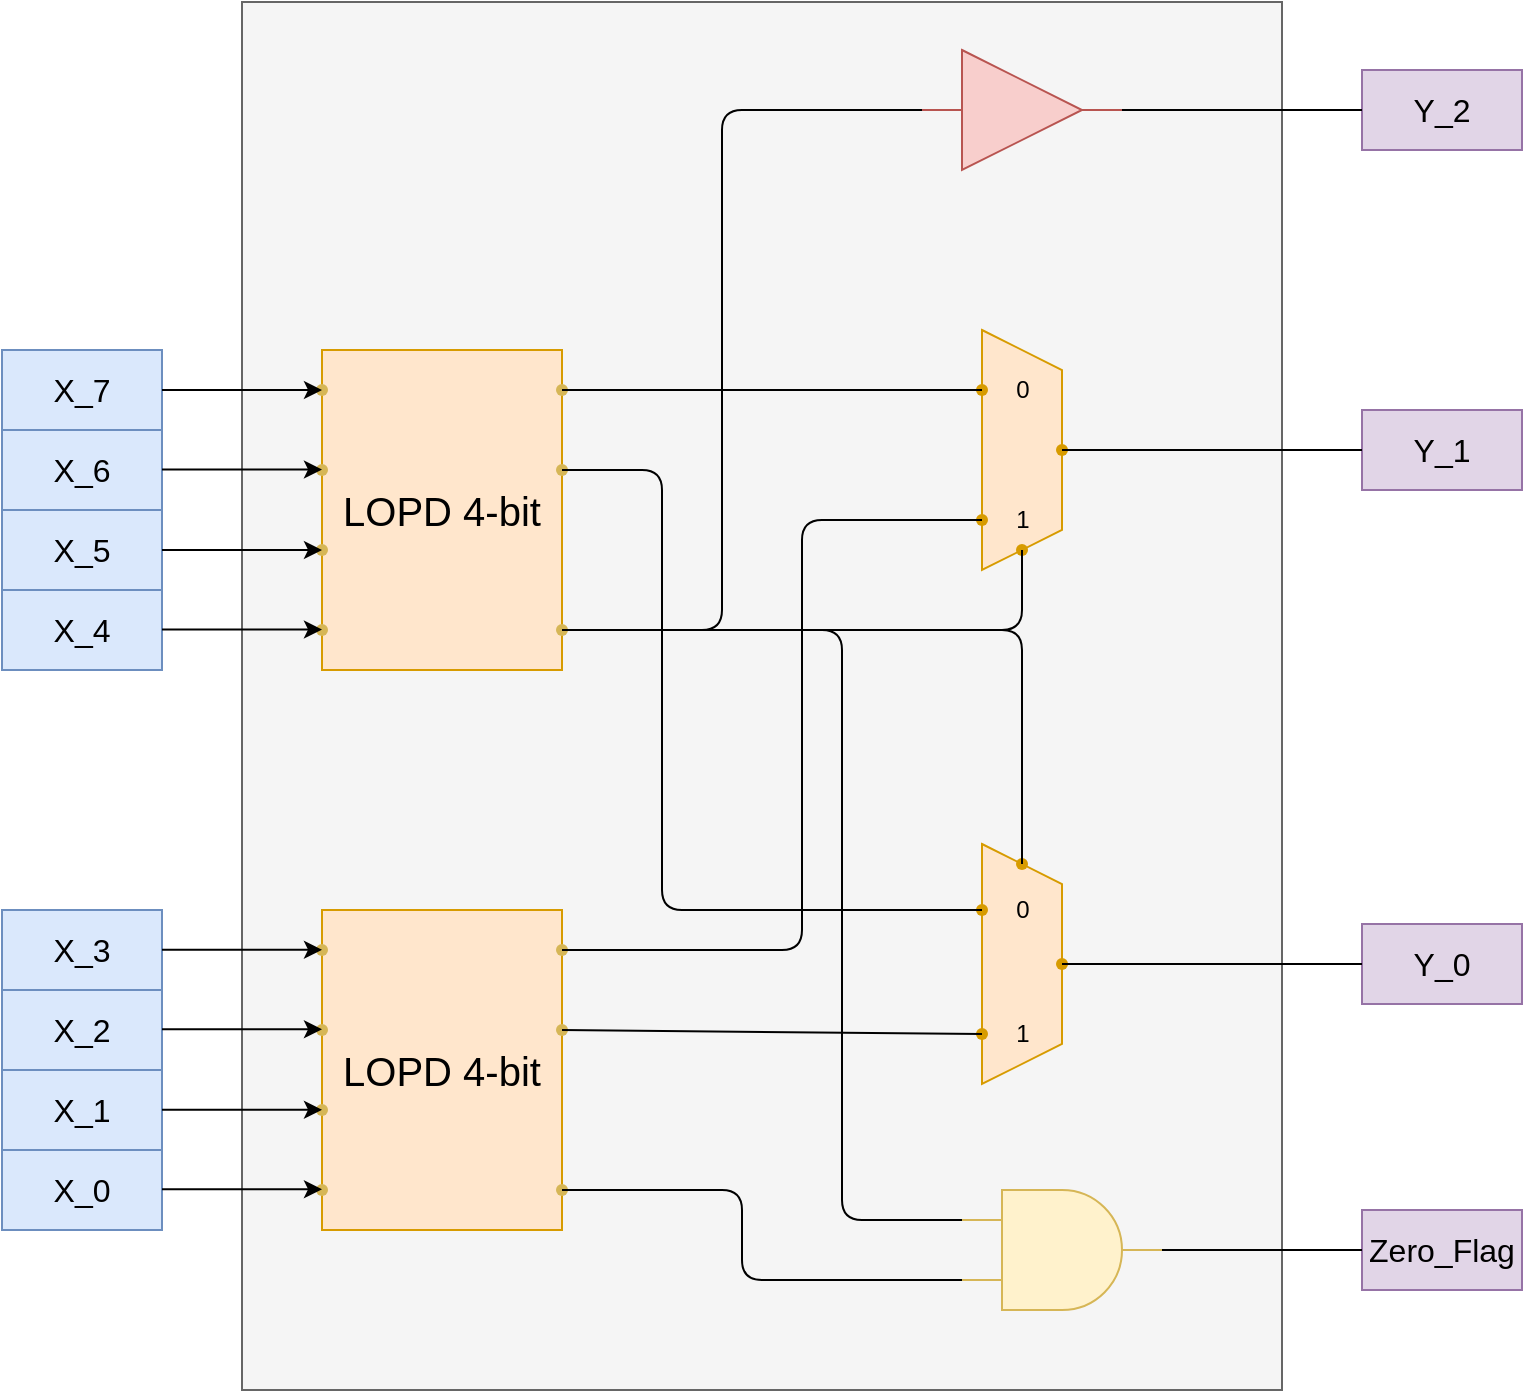 <mxfile>
    <diagram id="BresttpBWyUPQWjKkWyv" name="Page-1">
        <mxGraphModel dx="1551" dy="1174" grid="1" gridSize="10" guides="1" tooltips="1" connect="1" arrows="1" fold="1" page="1" pageScale="1" pageWidth="850" pageHeight="1100" math="0" shadow="0">
            <root>
                <mxCell id="0"/>
                <mxCell id="1" parent="0"/>
                <mxCell id="79" value="" style="rounded=0;whiteSpace=wrap;html=1;fillColor=#f5f5f5;fontColor=#333333;strokeColor=#666666;" vertex="1" parent="1">
                    <mxGeometry x="120" y="26" width="520" height="694" as="geometry"/>
                </mxCell>
                <mxCell id="39" value="" style="group" vertex="1" connectable="0" parent="1">
                    <mxGeometry y="200" width="290" height="160" as="geometry"/>
                </mxCell>
                <mxCell id="10" value="" style="group" vertex="1" connectable="0" parent="39">
                    <mxGeometry x="150" width="140" height="160" as="geometry"/>
                </mxCell>
                <mxCell id="2" value="&lt;font style=&quot;font-size: 20px;&quot;&gt;LOPD 4-bit&lt;/font&gt;" style="whiteSpace=wrap;html=1;fillColor=#ffe6cc;strokeColor=#d79b00;" vertex="1" parent="10">
                    <mxGeometry x="10" width="120" height="160" as="geometry"/>
                </mxCell>
                <mxCell id="3" value="" style="shape=waypoint;sketch=0;size=6;pointerEvents=1;points=[];fillColor=#fff2cc;resizable=0;rotatable=0;perimeter=centerPerimeter;snapToPoint=1;strokeColor=#d6b656;" vertex="1" parent="10">
                    <mxGeometry y="10" width="20" height="20" as="geometry"/>
                </mxCell>
                <mxCell id="4" value="" style="shape=waypoint;sketch=0;size=6;pointerEvents=1;points=[];fillColor=#fff2cc;resizable=0;rotatable=0;perimeter=centerPerimeter;snapToPoint=1;strokeColor=#d6b656;" vertex="1" parent="10">
                    <mxGeometry y="50" width="20" height="20" as="geometry"/>
                </mxCell>
                <mxCell id="5" value="" style="shape=waypoint;sketch=0;size=6;pointerEvents=1;points=[];fillColor=#fff2cc;resizable=0;rotatable=0;perimeter=centerPerimeter;snapToPoint=1;strokeColor=#d6b656;" vertex="1" parent="10">
                    <mxGeometry y="90" width="20" height="20" as="geometry"/>
                </mxCell>
                <mxCell id="6" value="" style="shape=waypoint;sketch=0;size=6;pointerEvents=1;points=[];fillColor=#fff2cc;resizable=0;rotatable=0;perimeter=centerPerimeter;snapToPoint=1;strokeColor=#d6b656;" vertex="1" parent="10">
                    <mxGeometry y="130" width="20" height="20" as="geometry"/>
                </mxCell>
                <mxCell id="7" value="" style="shape=waypoint;sketch=0;size=6;pointerEvents=1;points=[];fillColor=#fff2cc;resizable=0;rotatable=0;perimeter=centerPerimeter;snapToPoint=1;strokeColor=#d6b656;" vertex="1" parent="10">
                    <mxGeometry x="120" y="10" width="20" height="20" as="geometry"/>
                </mxCell>
                <mxCell id="8" value="" style="shape=waypoint;sketch=0;size=6;pointerEvents=1;points=[];fillColor=#fff2cc;resizable=0;rotatable=0;perimeter=centerPerimeter;snapToPoint=1;strokeColor=#d6b656;" vertex="1" parent="10">
                    <mxGeometry x="120" y="50" width="20" height="20" as="geometry"/>
                </mxCell>
                <mxCell id="9" value="" style="shape=waypoint;sketch=0;size=6;pointerEvents=1;points=[];fillColor=#fff2cc;resizable=0;rotatable=0;perimeter=centerPerimeter;snapToPoint=1;strokeColor=#d6b656;" vertex="1" parent="10">
                    <mxGeometry x="120" y="130" width="20" height="20" as="geometry"/>
                </mxCell>
                <mxCell id="20" value="&lt;font style=&quot;font-size: 16px;&quot;&gt;X_7&lt;/font&gt;" style="whiteSpace=wrap;html=1;fillColor=#dae8fc;strokeColor=#6c8ebf;" vertex="1" parent="39">
                    <mxGeometry width="80" height="40" as="geometry"/>
                </mxCell>
                <mxCell id="21" value="&lt;font style=&quot;font-size: 16px;&quot;&gt;X_6&lt;/font&gt;" style="whiteSpace=wrap;html=1;fillColor=#dae8fc;strokeColor=#6c8ebf;" vertex="1" parent="39">
                    <mxGeometry y="40" width="80" height="40" as="geometry"/>
                </mxCell>
                <mxCell id="22" value="&lt;font style=&quot;font-size: 16px;&quot;&gt;X_5&lt;/font&gt;" style="whiteSpace=wrap;html=1;fillColor=#dae8fc;strokeColor=#6c8ebf;" vertex="1" parent="39">
                    <mxGeometry y="80" width="80" height="40" as="geometry"/>
                </mxCell>
                <mxCell id="23" value="&lt;font style=&quot;font-size: 16px;&quot;&gt;X_4&lt;/font&gt;" style="whiteSpace=wrap;html=1;fillColor=#dae8fc;strokeColor=#6c8ebf;" vertex="1" parent="39">
                    <mxGeometry y="120" width="80" height="40" as="geometry"/>
                </mxCell>
                <mxCell id="29" value="" style="edgeStyle=none;orthogonalLoop=1;jettySize=auto;html=1;exitX=1;exitY=0.5;exitDx=0;exitDy=0;entryX=0.15;entryY=0.64;entryDx=0;entryDy=0;entryPerimeter=0;" edge="1" parent="39" source="20" target="3">
                    <mxGeometry width="100" relative="1" as="geometry">
                        <mxPoint x="70" y="-10" as="sourcePoint"/>
                        <mxPoint x="170" y="-10" as="targetPoint"/>
                        <Array as="points"/>
                    </mxGeometry>
                </mxCell>
                <mxCell id="30" value="" style="edgeStyle=none;orthogonalLoop=1;jettySize=auto;html=1;exitX=1;exitY=0.5;exitDx=0;exitDy=0;entryX=0.15;entryY=0.64;entryDx=0;entryDy=0;entryPerimeter=0;" edge="1" parent="39">
                    <mxGeometry width="100" relative="1" as="geometry">
                        <mxPoint x="80" y="59.76" as="sourcePoint"/>
                        <mxPoint x="160" y="59.76" as="targetPoint"/>
                        <Array as="points"/>
                    </mxGeometry>
                </mxCell>
                <mxCell id="31" value="" style="edgeStyle=none;orthogonalLoop=1;jettySize=auto;html=1;exitX=1;exitY=0.5;exitDx=0;exitDy=0;entryX=0.15;entryY=0.64;entryDx=0;entryDy=0;entryPerimeter=0;" edge="1" parent="39">
                    <mxGeometry width="100" relative="1" as="geometry">
                        <mxPoint x="80" y="100" as="sourcePoint"/>
                        <mxPoint x="160" y="100" as="targetPoint"/>
                        <Array as="points"/>
                    </mxGeometry>
                </mxCell>
                <mxCell id="32" value="" style="edgeStyle=none;orthogonalLoop=1;jettySize=auto;html=1;exitX=1;exitY=0.5;exitDx=0;exitDy=0;entryX=0.15;entryY=0.64;entryDx=0;entryDy=0;entryPerimeter=0;" edge="1" parent="39">
                    <mxGeometry width="100" relative="1" as="geometry">
                        <mxPoint x="80" y="139.76" as="sourcePoint"/>
                        <mxPoint x="160" y="139.76" as="targetPoint"/>
                        <Array as="points"/>
                    </mxGeometry>
                </mxCell>
                <mxCell id="40" value="" style="group" vertex="1" connectable="0" parent="1">
                    <mxGeometry y="480" width="290" height="160" as="geometry"/>
                </mxCell>
                <mxCell id="11" value="" style="group" vertex="1" connectable="0" parent="40">
                    <mxGeometry x="150" width="140" height="160" as="geometry"/>
                </mxCell>
                <mxCell id="12" value="&lt;font style=&quot;font-size: 20px;&quot;&gt;LOPD 4-bit&lt;/font&gt;" style="whiteSpace=wrap;html=1;fillColor=#ffe6cc;strokeColor=#d79b00;" vertex="1" parent="11">
                    <mxGeometry x="10" width="120" height="160" as="geometry"/>
                </mxCell>
                <mxCell id="13" value="" style="shape=waypoint;sketch=0;size=6;pointerEvents=1;points=[];fillColor=#fff2cc;resizable=0;rotatable=0;perimeter=centerPerimeter;snapToPoint=1;strokeColor=#d6b656;" vertex="1" parent="11">
                    <mxGeometry y="10" width="20" height="20" as="geometry"/>
                </mxCell>
                <mxCell id="14" value="" style="shape=waypoint;sketch=0;size=6;pointerEvents=1;points=[];fillColor=#fff2cc;resizable=0;rotatable=0;perimeter=centerPerimeter;snapToPoint=1;strokeColor=#d6b656;" vertex="1" parent="11">
                    <mxGeometry y="50" width="20" height="20" as="geometry"/>
                </mxCell>
                <mxCell id="15" value="" style="shape=waypoint;sketch=0;size=6;pointerEvents=1;points=[];fillColor=#fff2cc;resizable=0;rotatable=0;perimeter=centerPerimeter;snapToPoint=1;strokeColor=#d6b656;" vertex="1" parent="11">
                    <mxGeometry y="90" width="20" height="20" as="geometry"/>
                </mxCell>
                <mxCell id="16" value="" style="shape=waypoint;sketch=0;size=6;pointerEvents=1;points=[];fillColor=#fff2cc;resizable=0;rotatable=0;perimeter=centerPerimeter;snapToPoint=1;strokeColor=#d6b656;" vertex="1" parent="11">
                    <mxGeometry y="130" width="20" height="20" as="geometry"/>
                </mxCell>
                <mxCell id="17" value="" style="shape=waypoint;sketch=0;size=6;pointerEvents=1;points=[];fillColor=#fff2cc;resizable=0;rotatable=0;perimeter=centerPerimeter;snapToPoint=1;strokeColor=#d6b656;" vertex="1" parent="11">
                    <mxGeometry x="120" y="10" width="20" height="20" as="geometry"/>
                </mxCell>
                <mxCell id="18" value="" style="shape=waypoint;sketch=0;size=6;pointerEvents=1;points=[];fillColor=#fff2cc;resizable=0;rotatable=0;perimeter=centerPerimeter;snapToPoint=1;strokeColor=#d6b656;" vertex="1" parent="11">
                    <mxGeometry x="120" y="50" width="20" height="20" as="geometry"/>
                </mxCell>
                <mxCell id="19" value="" style="shape=waypoint;sketch=0;size=6;pointerEvents=1;points=[];fillColor=#fff2cc;resizable=0;rotatable=0;perimeter=centerPerimeter;snapToPoint=1;strokeColor=#d6b656;" vertex="1" parent="11">
                    <mxGeometry x="120" y="130" width="20" height="20" as="geometry"/>
                </mxCell>
                <mxCell id="25" value="&lt;font style=&quot;font-size: 16px;&quot;&gt;X_3&lt;/font&gt;" style="whiteSpace=wrap;html=1;fillColor=#dae8fc;strokeColor=#6c8ebf;" vertex="1" parent="40">
                    <mxGeometry width="80" height="40" as="geometry"/>
                </mxCell>
                <mxCell id="26" value="&lt;font style=&quot;font-size: 16px;&quot;&gt;X_2&lt;/font&gt;" style="whiteSpace=wrap;html=1;fillColor=#dae8fc;strokeColor=#6c8ebf;" vertex="1" parent="40">
                    <mxGeometry y="40" width="80" height="40" as="geometry"/>
                </mxCell>
                <mxCell id="27" value="&lt;font style=&quot;font-size: 16px;&quot;&gt;X_1&lt;/font&gt;" style="whiteSpace=wrap;html=1;fillColor=#dae8fc;strokeColor=#6c8ebf;" vertex="1" parent="40">
                    <mxGeometry y="80" width="80" height="40" as="geometry"/>
                </mxCell>
                <mxCell id="28" value="&lt;font style=&quot;font-size: 16px;&quot;&gt;X_0&lt;/font&gt;" style="whiteSpace=wrap;html=1;fillColor=#dae8fc;strokeColor=#6c8ebf;" vertex="1" parent="40">
                    <mxGeometry y="120" width="80" height="40" as="geometry"/>
                </mxCell>
                <mxCell id="35" value="" style="edgeStyle=none;orthogonalLoop=1;jettySize=auto;html=1;exitX=1;exitY=0.5;exitDx=0;exitDy=0;entryX=0.15;entryY=0.64;entryDx=0;entryDy=0;entryPerimeter=0;" edge="1" parent="40">
                    <mxGeometry width="100" relative="1" as="geometry">
                        <mxPoint x="80" y="139.64" as="sourcePoint"/>
                        <mxPoint x="160" y="139.64" as="targetPoint"/>
                        <Array as="points"/>
                    </mxGeometry>
                </mxCell>
                <mxCell id="36" value="" style="edgeStyle=none;orthogonalLoop=1;jettySize=auto;html=1;exitX=1;exitY=0.5;exitDx=0;exitDy=0;entryX=0.15;entryY=0.64;entryDx=0;entryDy=0;entryPerimeter=0;" edge="1" parent="40">
                    <mxGeometry width="100" relative="1" as="geometry">
                        <mxPoint x="80" y="99.88" as="sourcePoint"/>
                        <mxPoint x="160" y="99.88" as="targetPoint"/>
                        <Array as="points"/>
                    </mxGeometry>
                </mxCell>
                <mxCell id="37" value="" style="edgeStyle=none;orthogonalLoop=1;jettySize=auto;html=1;exitX=1;exitY=0.5;exitDx=0;exitDy=0;entryX=0.15;entryY=0.64;entryDx=0;entryDy=0;entryPerimeter=0;" edge="1" parent="40">
                    <mxGeometry width="100" relative="1" as="geometry">
                        <mxPoint x="80" y="59.64" as="sourcePoint"/>
                        <mxPoint x="160" y="59.64" as="targetPoint"/>
                        <Array as="points"/>
                    </mxGeometry>
                </mxCell>
                <mxCell id="38" value="" style="edgeStyle=none;orthogonalLoop=1;jettySize=auto;html=1;exitX=1;exitY=0.5;exitDx=0;exitDy=0;entryX=0.15;entryY=0.64;entryDx=0;entryDy=0;entryPerimeter=0;" edge="1" parent="40">
                    <mxGeometry width="100" relative="1" as="geometry">
                        <mxPoint x="80" y="19.88" as="sourcePoint"/>
                        <mxPoint x="160" y="19.88" as="targetPoint"/>
                        <Array as="points"/>
                    </mxGeometry>
                </mxCell>
                <mxCell id="41" value="" style="verticalLabelPosition=bottom;shadow=0;dashed=0;align=center;html=1;verticalAlign=top;shape=mxgraph.electrical.logic_gates.logic_gate;operation=and;fillColor=#fff2cc;strokeColor=#d6b656;" vertex="1" parent="1">
                    <mxGeometry x="480" y="620" width="100" height="60" as="geometry"/>
                </mxCell>
                <mxCell id="51" value="" style="group" vertex="1" connectable="0" parent="1">
                    <mxGeometry x="480" y="190" width="60" height="120" as="geometry"/>
                </mxCell>
                <mxCell id="44" value="" style="shape=trapezoid;perimeter=trapezoidPerimeter;whiteSpace=wrap;html=1;fixedSize=1;rotation=90;fillColor=#ffe6cc;strokeColor=#d79b00;" vertex="1" parent="51">
                    <mxGeometry x="-30" y="40" width="120" height="40" as="geometry"/>
                </mxCell>
                <mxCell id="45" value="" style="shape=waypoint;sketch=0;size=6;pointerEvents=1;points=[];fillColor=#ffe6cc;resizable=0;rotatable=0;perimeter=centerPerimeter;snapToPoint=1;strokeColor=#d79b00;" vertex="1" parent="51">
                    <mxGeometry y="20" width="20" height="20" as="geometry"/>
                </mxCell>
                <mxCell id="46" value="0" style="text;html=1;align=center;verticalAlign=middle;resizable=0;points=[];autosize=1;strokeColor=none;fillColor=none;" vertex="1" parent="51">
                    <mxGeometry x="15" y="15" width="30" height="30" as="geometry"/>
                </mxCell>
                <mxCell id="47" value="1" style="text;html=1;align=center;verticalAlign=middle;resizable=0;points=[];autosize=1;strokeColor=none;fillColor=none;" vertex="1" parent="51">
                    <mxGeometry x="15" y="80" width="30" height="30" as="geometry"/>
                </mxCell>
                <mxCell id="48" value="" style="shape=waypoint;sketch=0;size=6;pointerEvents=1;points=[];fillColor=#ffe6cc;resizable=0;rotatable=0;perimeter=centerPerimeter;snapToPoint=1;strokeColor=#d79b00;" vertex="1" parent="51">
                    <mxGeometry y="85" width="20" height="20" as="geometry"/>
                </mxCell>
                <mxCell id="49" value="" style="shape=waypoint;sketch=0;size=6;pointerEvents=1;points=[];fillColor=#ffe6cc;resizable=0;rotatable=0;perimeter=centerPerimeter;snapToPoint=1;strokeColor=#d79b00;" vertex="1" parent="51">
                    <mxGeometry x="40" y="50" width="20" height="20" as="geometry"/>
                </mxCell>
                <mxCell id="50" value="" style="shape=waypoint;sketch=0;size=6;pointerEvents=1;points=[];fillColor=#ffe6cc;resizable=0;rotatable=0;perimeter=centerPerimeter;snapToPoint=1;strokeColor=#d79b00;" vertex="1" parent="51">
                    <mxGeometry x="20" y="100" width="20" height="20" as="geometry"/>
                </mxCell>
                <mxCell id="52" value="" style="group" vertex="1" connectable="0" parent="1">
                    <mxGeometry x="480" y="447" width="60" height="120" as="geometry"/>
                </mxCell>
                <mxCell id="53" value="" style="shape=trapezoid;perimeter=trapezoidPerimeter;whiteSpace=wrap;html=1;fixedSize=1;rotation=90;fillColor=#ffe6cc;strokeColor=#d79b00;" vertex="1" parent="52">
                    <mxGeometry x="-30" y="40" width="120" height="40" as="geometry"/>
                </mxCell>
                <mxCell id="54" value="" style="shape=waypoint;sketch=0;size=6;pointerEvents=1;points=[];fillColor=#ffe6cc;resizable=0;rotatable=0;perimeter=centerPerimeter;snapToPoint=1;strokeColor=#d79b00;" vertex="1" parent="52">
                    <mxGeometry y="23" width="20" height="20" as="geometry"/>
                </mxCell>
                <mxCell id="55" value="0" style="text;html=1;align=center;verticalAlign=middle;resizable=0;points=[];autosize=1;strokeColor=none;fillColor=none;" vertex="1" parent="52">
                    <mxGeometry x="15" y="18" width="30" height="30" as="geometry"/>
                </mxCell>
                <mxCell id="56" value="1" style="text;html=1;align=center;verticalAlign=middle;resizable=0;points=[];autosize=1;strokeColor=none;fillColor=none;" vertex="1" parent="52">
                    <mxGeometry x="15" y="80" width="30" height="30" as="geometry"/>
                </mxCell>
                <mxCell id="57" value="" style="shape=waypoint;sketch=0;size=6;pointerEvents=1;points=[];fillColor=#ffe6cc;resizable=0;rotatable=0;perimeter=centerPerimeter;snapToPoint=1;strokeColor=#d79b00;" vertex="1" parent="52">
                    <mxGeometry y="85" width="20" height="20" as="geometry"/>
                </mxCell>
                <mxCell id="58" value="" style="shape=waypoint;sketch=0;size=6;pointerEvents=1;points=[];fillColor=#ffe6cc;resizable=0;rotatable=0;perimeter=centerPerimeter;snapToPoint=1;strokeColor=#d79b00;" vertex="1" parent="52">
                    <mxGeometry x="40" y="50" width="20" height="20" as="geometry"/>
                </mxCell>
                <mxCell id="59" value="" style="shape=waypoint;sketch=0;size=6;pointerEvents=1;points=[];fillColor=#ffe6cc;resizable=0;rotatable=0;perimeter=centerPerimeter;snapToPoint=1;strokeColor=#d79b00;" vertex="1" parent="52">
                    <mxGeometry x="20" width="20" height="20" as="geometry"/>
                </mxCell>
                <mxCell id="61" value="" style="verticalLabelPosition=bottom;shadow=0;dashed=0;align=center;html=1;verticalAlign=top;shape=mxgraph.electrical.logic_gates.buffer2;fillColor=#f8cecc;strokeColor=#b85450;" vertex="1" parent="1">
                    <mxGeometry x="460" y="50" width="100" height="60" as="geometry"/>
                </mxCell>
                <mxCell id="62" value="" style="endArrow=none;html=1;exitX=0.667;exitY=0.792;exitDx=0;exitDy=0;exitPerimeter=0;entryX=0;entryY=0.5;entryDx=0;entryDy=0;" edge="1" parent="1" source="9" target="61">
                    <mxGeometry width="50" height="50" relative="1" as="geometry">
                        <mxPoint x="540" y="480" as="sourcePoint"/>
                        <mxPoint x="590" y="430" as="targetPoint"/>
                        <Array as="points">
                            <mxPoint x="360" y="340"/>
                            <mxPoint x="360" y="210"/>
                            <mxPoint x="360" y="80"/>
                        </Array>
                    </mxGeometry>
                </mxCell>
                <mxCell id="63" value="" style="endArrow=none;html=1;exitX=0.542;exitY=0.917;exitDx=0;exitDy=0;exitPerimeter=0;entryX=0.333;entryY=0.75;entryDx=0;entryDy=0;entryPerimeter=0;" edge="1" parent="1" source="7" target="45">
                    <mxGeometry width="50" height="50" relative="1" as="geometry">
                        <mxPoint x="480" y="340" as="sourcePoint"/>
                        <mxPoint x="530" y="290" as="targetPoint"/>
                    </mxGeometry>
                </mxCell>
                <mxCell id="64" value="" style="endArrow=none;html=1;entryX=0.458;entryY=0.792;entryDx=0;entryDy=0;entryPerimeter=0;" edge="1" parent="1" source="9" target="50">
                    <mxGeometry width="50" height="50" relative="1" as="geometry">
                        <mxPoint x="290" y="230" as="sourcePoint"/>
                        <mxPoint x="500" y="230" as="targetPoint"/>
                        <Array as="points">
                            <mxPoint x="510" y="340"/>
                        </Array>
                    </mxGeometry>
                </mxCell>
                <mxCell id="65" value="" style="endArrow=none;html=1;exitX=1;exitY=0.75;exitDx=0;exitDy=0;exitPerimeter=0;entryX=0.25;entryY=0.75;entryDx=0;entryDy=0;entryPerimeter=0;" edge="1" parent="1" source="17" target="48">
                    <mxGeometry width="50" height="50" relative="1" as="geometry">
                        <mxPoint x="270" y="380" as="sourcePoint"/>
                        <mxPoint x="480" y="380" as="targetPoint"/>
                        <Array as="points">
                            <mxPoint x="400" y="500"/>
                            <mxPoint x="400" y="285"/>
                        </Array>
                    </mxGeometry>
                </mxCell>
                <mxCell id="66" value="" style="endArrow=none;html=1;entryX=0.507;entryY=0.236;entryDx=0;entryDy=0;entryPerimeter=0;exitX=0.888;exitY=0.712;exitDx=0;exitDy=0;exitPerimeter=0;" edge="1" parent="1" source="9" target="59">
                    <mxGeometry width="50" height="50" relative="1" as="geometry">
                        <mxPoint x="290" y="350" as="sourcePoint"/>
                        <mxPoint x="520" y="310" as="targetPoint"/>
                        <Array as="points">
                            <mxPoint x="510" y="340"/>
                        </Array>
                    </mxGeometry>
                </mxCell>
                <mxCell id="67" value="" style="endArrow=none;html=1;exitX=0.864;exitY=0.379;exitDx=0;exitDy=0;exitPerimeter=0;entryX=0.174;entryY=0.462;entryDx=0;entryDy=0;entryPerimeter=0;" edge="1" parent="1" source="18" target="57">
                    <mxGeometry width="50" height="50" relative="1" as="geometry">
                        <mxPoint x="440" y="500" as="sourcePoint"/>
                        <mxPoint x="490" y="450" as="targetPoint"/>
                    </mxGeometry>
                </mxCell>
                <mxCell id="68" value="" style="endArrow=none;html=1;exitX=0.912;exitY=0.569;exitDx=0;exitDy=0;exitPerimeter=0;entryX=0.102;entryY=0.338;entryDx=0;entryDy=0;entryPerimeter=0;" edge="1" parent="1" source="8" target="54">
                    <mxGeometry width="50" height="50" relative="1" as="geometry">
                        <mxPoint x="370" y="410" as="sourcePoint"/>
                        <mxPoint x="420" y="360" as="targetPoint"/>
                        <Array as="points">
                            <mxPoint x="330" y="260"/>
                            <mxPoint x="330" y="480"/>
                        </Array>
                    </mxGeometry>
                </mxCell>
                <mxCell id="69" value="" style="endArrow=none;html=1;exitX=0.364;exitY=0.664;exitDx=0;exitDy=0;exitPerimeter=0;entryX=0;entryY=0.25;entryDx=0;entryDy=0;entryPerimeter=0;" edge="1" parent="1" source="9" target="41">
                    <mxGeometry width="50" height="50" relative="1" as="geometry">
                        <mxPoint x="290" y="350" as="sourcePoint"/>
                        <mxPoint x="420" y="610" as="targetPoint"/>
                        <Array as="points">
                            <mxPoint x="420" y="340"/>
                            <mxPoint x="420" y="635"/>
                        </Array>
                    </mxGeometry>
                </mxCell>
                <mxCell id="70" value="" style="endArrow=none;html=1;exitX=1.174;exitY=0.45;exitDx=0;exitDy=0;exitPerimeter=0;entryX=0;entryY=0.75;entryDx=0;entryDy=0;entryPerimeter=0;" edge="1" parent="1" source="19" target="41">
                    <mxGeometry width="50" height="50" relative="1" as="geometry">
                        <mxPoint x="370" y="580" as="sourcePoint"/>
                        <mxPoint x="420" y="530" as="targetPoint"/>
                        <Array as="points">
                            <mxPoint x="370" y="620"/>
                            <mxPoint x="370" y="665"/>
                        </Array>
                    </mxGeometry>
                </mxCell>
                <mxCell id="71" value="&lt;font style=&quot;font-size: 16px;&quot;&gt;Y_2&lt;/font&gt;" style="whiteSpace=wrap;html=1;fillColor=#e1d5e7;strokeColor=#9673a6;" vertex="1" parent="1">
                    <mxGeometry x="680" y="60" width="80" height="40" as="geometry"/>
                </mxCell>
                <mxCell id="72" value="" style="endArrow=none;html=1;exitX=1;exitY=0.5;exitDx=0;exitDy=0;entryX=0;entryY=0.5;entryDx=0;entryDy=0;" edge="1" parent="1" source="61" target="71">
                    <mxGeometry width="50" height="50" relative="1" as="geometry">
                        <mxPoint x="670" y="320" as="sourcePoint"/>
                        <mxPoint x="720" y="270" as="targetPoint"/>
                    </mxGeometry>
                </mxCell>
                <mxCell id="73" value="&lt;font style=&quot;font-size: 16px;&quot;&gt;Y_1&lt;/font&gt;" style="whiteSpace=wrap;html=1;fillColor=#e1d5e7;strokeColor=#9673a6;" vertex="1" parent="1">
                    <mxGeometry x="680" y="230" width="80" height="40" as="geometry"/>
                </mxCell>
                <mxCell id="74" value="" style="endArrow=none;html=1;exitX=0.75;exitY=0.542;exitDx=0;exitDy=0;entryX=0;entryY=0.5;entryDx=0;entryDy=0;exitPerimeter=0;" edge="1" parent="1" source="49" target="73">
                    <mxGeometry width="50" height="50" relative="1" as="geometry">
                        <mxPoint x="570" y="90" as="sourcePoint"/>
                        <mxPoint x="690" y="90" as="targetPoint"/>
                    </mxGeometry>
                </mxCell>
                <mxCell id="75" value="&lt;font style=&quot;font-size: 16px;&quot;&gt;Y_0&lt;/font&gt;" style="whiteSpace=wrap;html=1;fillColor=#e1d5e7;strokeColor=#9673a6;" vertex="1" parent="1">
                    <mxGeometry x="680" y="487" width="80" height="40" as="geometry"/>
                </mxCell>
                <mxCell id="76" value="" style="endArrow=none;html=1;exitX=0.667;exitY=0.775;exitDx=0;exitDy=0;entryX=0;entryY=0.5;entryDx=0;entryDy=0;exitPerimeter=0;" edge="1" parent="1" source="58" target="75">
                    <mxGeometry width="50" height="50" relative="1" as="geometry">
                        <mxPoint x="540" y="260" as="sourcePoint"/>
                        <mxPoint x="690" y="260" as="targetPoint"/>
                    </mxGeometry>
                </mxCell>
                <mxCell id="77" value="&lt;font style=&quot;font-size: 16px;&quot;&gt;Zero_Flag&lt;/font&gt;" style="whiteSpace=wrap;html=1;fillColor=#e1d5e7;strokeColor=#9673a6;" vertex="1" parent="1">
                    <mxGeometry x="680" y="630" width="80" height="40" as="geometry"/>
                </mxCell>
                <mxCell id="78" value="" style="endArrow=none;html=1;exitX=1;exitY=0.5;exitDx=0;exitDy=0;entryX=0;entryY=0.5;entryDx=0;entryDy=0;exitPerimeter=0;" edge="1" parent="1" source="41" target="77">
                    <mxGeometry width="50" height="50" relative="1" as="geometry">
                        <mxPoint x="540" y="517" as="sourcePoint"/>
                        <mxPoint x="690" y="517" as="targetPoint"/>
                    </mxGeometry>
                </mxCell>
            </root>
        </mxGraphModel>
    </diagram>
</mxfile>